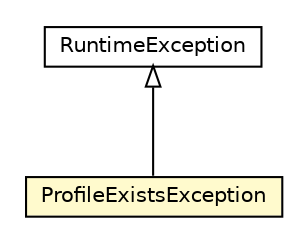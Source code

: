 #!/usr/local/bin/dot
#
# Class diagram 
# Generated by UMLGraph version R5_6-24-gf6e263 (http://www.umlgraph.org/)
#

digraph G {
	edge [fontname="Helvetica",fontsize=10,labelfontname="Helvetica",labelfontsize=10];
	node [fontname="Helvetica",fontsize=10,shape=plaintext];
	nodesep=0.25;
	ranksep=0.5;
	// org.universAAL.middleware.service.ProfileExistsException
	c300662 [label=<<table title="org.universAAL.middleware.service.ProfileExistsException" border="0" cellborder="1" cellspacing="0" cellpadding="2" port="p" bgcolor="lemonChiffon" href="./ProfileExistsException.html">
		<tr><td><table border="0" cellspacing="0" cellpadding="1">
<tr><td align="center" balign="center"> ProfileExistsException </td></tr>
		</table></td></tr>
		</table>>, URL="./ProfileExistsException.html", fontname="Helvetica", fontcolor="black", fontsize=10.0];
	//org.universAAL.middleware.service.ProfileExistsException extends java.lang.RuntimeException
	c300861:p -> c300662:p [dir=back,arrowtail=empty];
	// java.lang.RuntimeException
	c300861 [label=<<table title="java.lang.RuntimeException" border="0" cellborder="1" cellspacing="0" cellpadding="2" port="p" href="http://java.sun.com/j2se/1.4.2/docs/api/java/lang/RuntimeException.html">
		<tr><td><table border="0" cellspacing="0" cellpadding="1">
<tr><td align="center" balign="center"> RuntimeException </td></tr>
		</table></td></tr>
		</table>>, URL="http://java.sun.com/j2se/1.4.2/docs/api/java/lang/RuntimeException.html", fontname="Helvetica", fontcolor="black", fontsize=10.0];
}

